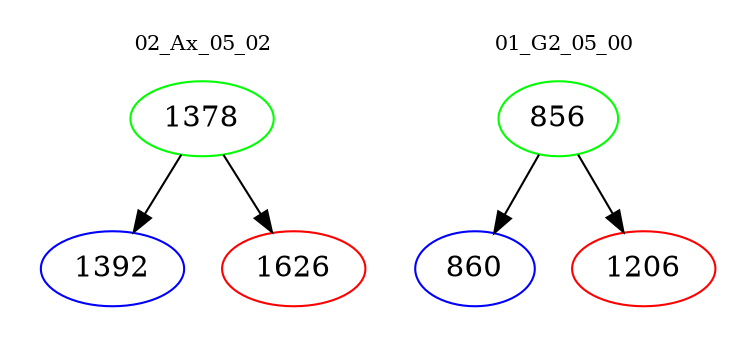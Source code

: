digraph{
subgraph cluster_0 {
color = white
label = "02_Ax_05_02";
fontsize=10;
T0_1378 [label="1378", color="green"]
T0_1378 -> T0_1392 [color="black"]
T0_1392 [label="1392", color="blue"]
T0_1378 -> T0_1626 [color="black"]
T0_1626 [label="1626", color="red"]
}
subgraph cluster_1 {
color = white
label = "01_G2_05_00";
fontsize=10;
T1_856 [label="856", color="green"]
T1_856 -> T1_860 [color="black"]
T1_860 [label="860", color="blue"]
T1_856 -> T1_1206 [color="black"]
T1_1206 [label="1206", color="red"]
}
}
